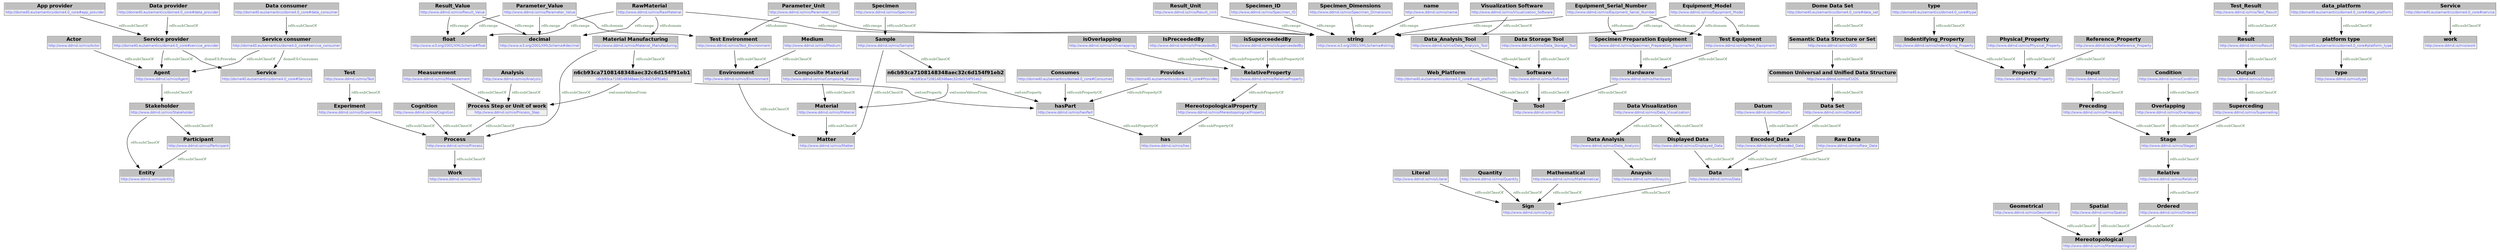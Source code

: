 digraph { 
 node [ fontname="DejaVu Sans" ] ; 
	node0 -> node1 [ color=BLACK, label=< <font point-size='10' color='#336633'>rdfs:subClassOf</font> > ] ;
	node2 -> node3 [ color=BLACK, label=< <font point-size='10' color='#336633'>owl:someValuesFrom</font> > ] ;
	node4 -> node5 [ color=BLACK, label=< <font point-size='10' color='#336633'>rdfs:subClassOf</font> > ] ;
	node8 -> node9 [ color=BLACK, label=< <font point-size='10' color='#336633'>rdfs:subClassOf</font> > ] ;
	node10 -> node11 [ color=BLACK, label=< <font point-size='10' color='#336633'>rdfs:subClassOf</font> > ] ;
	node12 -> node13 [ color=BLACK, label=< <font point-size='10' color='#336633'>rdfs:subClassOf</font> > ] ;
	node6 -> node14 [ color=BLACK, label=< <font point-size='10' color='#336633'>rdfs:subClassOf</font> > ] ;
	node16 -> node17 [ color=BLACK, label=< <font point-size='10' color='#336633'>rdfs:range</font> > ] ;
	node18 -> node19 [ color=BLACK, label=< <font point-size='10' color='#336633'>rdfs:range</font> > ] ;
	node20 -> node21 [ color=BLACK, label=< <font point-size='10' color='#336633'>rdfs:subClassOf</font> > ] ;
	node22 -> node23 [ color=BLACK, label=< <font point-size='10' color='#336633'>rdfs:domain</font> > ] ;
	node25 -> node26 [ color=BLACK, label=< <font point-size='10' color='#336633'>rdfs:subClassOf</font> > ] ;
	node27 -> node28 [ color=BLACK, label=< <font point-size='10' color='#336633'>rdfs:subClassOf</font> > ] ;
	node31 -> node0 [ color=BLACK, label=< <font point-size='10' color='#336633'>rdfs:subClassOf</font> > ] ;
	node6 -> node32 [ color=BLACK, label=< <font point-size='10' color='#336633'>rdfs:subClassOf</font> > ] ;
	node13 -> node33 [ color=BLACK, label=< <font point-size='10' color='#336633'>rdfs:subClassOf</font> > ] ;
	node34 -> node35 [ color=BLACK, label=< <font point-size='10' color='#336633'>rdfs:subClassOf</font> > ] ;
	node37 -> node38 [ color=BLACK, label=< <font point-size='10' color='#336633'>rdfs:subClassOf</font> > ] ;
	node1 -> node30 [ color=BLACK, label=< <font point-size='10' color='#336633'>rdfs:subClassOf</font> > ] ;
	node39 -> node40 [ color=BLACK, label=< <font point-size='10' color='#336633'>domeES:Consumes</font> > ] ;
	node41 -> node42 [ color=BLACK, label=< <font point-size='10' color='#336633'>rdfs:subClassOf</font> > ] ;
	node43 -> node44 [ color=BLACK, label=< <font point-size='10' color='#336633'>rdfs:subClassOf</font> > ] ;
	node46 -> node47 [ color=BLACK, label=< <font point-size='10' color='#336633'>rdfs:domain</font> > ] ;
	node48 -> node17 [ color=BLACK, label=< <font point-size='10' color='#336633'>rdfs:range</font> > ] ;
	node23 -> node50 [ color=BLACK, label=< <font point-size='10' color='#336633'>rdfs:subClassOf</font> > ] ;
	node51 -> node42 [ color=BLACK, label=< <font point-size='10' color='#336633'>rdfs:subClassOf</font> > ] ;
	node52 -> node53 [ color=BLACK, label=< <font point-size='10' color='#336633'>rdfs:subPropertyOf</font> > ] ;
	node50 -> node54 [ color=BLACK, label=< <font point-size='10' color='#336633'>rdfs:subClassOf</font> > ] ;
	node56 -> node57 [ color=BLACK, label=< <font point-size='10' color='#336633'>rdfs:subPropertyOf</font> > ] ;
	node16 -> node58 [ color=BLACK, label=< <font point-size='10' color='#336633'>rdfs:range</font> > ] ;
	node55 -> node40 [ color=BLACK, label=< <font point-size='10' color='#336633'>domeES:Provides</font> > ] ;
	node59 -> node4 [ color=BLACK, label=< <font point-size='10' color='#336633'>rdfs:subClassOf</font> > ] ;
	node60 -> node53 [ color=BLACK, label=< <font point-size='10' color='#336633'>rdfs:subPropertyOf</font> > ] ;
	node44 -> node12 [ color=BLACK, label=< <font point-size='10' color='#336633'>rdfs:subClassOf</font> > ] ;
	node15 -> node55 [ color=BLACK, label=< <font point-size='10' color='#336633'>rdfs:subClassOf</font> > ] ;
	node46 -> node19 [ color=BLACK, label=< <font point-size='10' color='#336633'>rdfs:range</font> > ] ;
	node61 -> node19 [ color=BLACK, label=< <font point-size='10' color='#336633'>rdfs:range</font> > ] ;
	node62 -> node14 [ color=BLACK, label=< <font point-size='10' color='#336633'>rdfs:subClassOf</font> > ] ;
	node45 -> node54 [ color=BLACK, label=< <font point-size='10' color='#336633'>rdfs:subClassOf</font> > ] ;
	node1 -> node65 [ color=BLACK, label=< <font point-size='10' color='#336633'>rdfs:subClassOf</font> > ] ;
	node61 -> node66 [ color=BLACK, label=< <font point-size='10' color='#336633'>rdfs:domain</font> > ] ;
	node48 -> node58 [ color=BLACK, label=< <font point-size='10' color='#336633'>rdfs:range</font> > ] ;
	node67 -> node54 [ color=BLACK, label=< <font point-size='10' color='#336633'>rdfs:subClassOf</font> > ] ;
	node29 -> node62 [ color=BLACK, label=< <font point-size='10' color='#336633'>rdfs:subClassOf</font> > ] ;
	node48 -> node19 [ color=BLACK, label=< <font point-size='10' color='#336633'>rdfs:range</font> > ] ;
	node68 -> node39 [ color=BLACK, label=< <font point-size='10' color='#336633'>rdfs:subClassOf</font> > ] ;
	node65 -> node30 [ color=BLACK, label=< <font point-size='10' color='#336633'>rdfs:subClassOf</font> > ] ;
	node70 -> node57 [ color=BLACK, label=< <font point-size='10' color='#336633'>rdfs:subPropertyOf</font> > ] ;
	node71 -> node72 [ color=BLACK, label=< <font point-size='10' color='#336633'>rdfs:subClassOf</font> > ] ;
	node37 -> node20 [ color=BLACK, label=< <font point-size='10' color='#336633'>rdfs:subClassOf</font> > ] ;
	node46 -> node23 [ color=BLACK, label=< <font point-size='10' color='#336633'>rdfs:domain</font> > ] ;
	node48 -> node41 [ color=BLACK, label=< <font point-size='10' color='#336633'>rdfs:domain</font> > ] ;
	node32 -> node53 [ color=BLACK, label=< <font point-size='10' color='#336633'>owl:onProperty</font> > ] ;
	node74 -> node26 [ color=BLACK, label=< <font point-size='10' color='#336633'>rdfs:subClassOf</font> > ] ;
	node76 -> node77 [ color=BLACK, label=< <font point-size='10' color='#336633'>rdfs:subClassOf</font> > ] ;
	node79 -> node80 [ color=BLACK, label=< <font point-size='10' color='#336633'>rdfs:subClassOf</font> > ] ;
	node81 -> node19 [ color=BLACK, label=< <font point-size='10' color='#336633'>rdfs:range</font> > ] ;
	node3 -> node42 [ color=BLACK, label=< <font point-size='10' color='#336633'>rdfs:subClassOf</font> > ] ;
	node82 -> node17 [ color=BLACK, label=< <font point-size='10' color='#336633'>rdfs:range</font> > ] ;
	node83 -> node84 [ color=BLACK, label=< <font point-size='10' color='#336633'>rdfs:subPropertyOf</font> > ] ;
	node7 -> node69 [ color=BLACK, label=< <font point-size='10' color='#336633'>rdfs:subClassOf</font> > ] ;
	node11 -> node72 [ color=BLACK, label=< <font point-size='10' color='#336633'>rdfs:subClassOf</font> > ] ;
	node85 -> node19 [ color=BLACK, label=< <font point-size='10' color='#336633'>rdfs:range</font> > ] ;
	node86 -> node57 [ color=BLACK, label=< <font point-size='10' color='#336633'>rdfs:subPropertyOf</font> > ] ;
	node35 -> node69 [ color=BLACK, label=< <font point-size='10' color='#336633'>rdfs:subClassOf</font> > ] ;
	node42 -> node87 [ color=BLACK, label=< <font point-size='10' color='#336633'>rdfs:subClassOf</font> > ] ;
	node89 -> node90 [ color=BLACK, label=< <font point-size='10' color='#336633'>rdfs:subClassOf</font> > ] ;
	node22 -> node47 [ color=BLACK, label=< <font point-size='10' color='#336633'>rdfs:domain</font> > ] ;
	node91 -> node72 [ color=BLACK, label=< <font point-size='10' color='#336633'>rdfs:subClassOf</font> > ] ;
	node2 -> node53 [ color=BLACK, label=< <font point-size='10' color='#336633'>owl:onProperty</font> > ] ;
	node92 -> node59 [ color=BLACK, label=< <font point-size='10' color='#336633'>rdfs:subClassOf</font> > ] ;
	node55 -> node0 [ color=BLACK, label=< <font point-size='10' color='#336633'>rdfs:subClassOf</font> > ] ;
	node41 -> node2 [ color=BLACK, label=< <font point-size='10' color='#336633'>rdfs:subClassOf</font> > ] ;
	node93 -> node94 [ color=BLACK, label=< <font point-size='10' color='#336633'>rdfs:subClassOf</font> > ] ;
	node49 -> node3 [ color=BLACK, label=< <font point-size='10' color='#336633'>rdfs:subClassOf</font> > ] ;
	node28 -> node26 [ color=BLACK, label=< <font point-size='10' color='#336633'>rdfs:subClassOf</font> > ] ;
	node47 -> node50 [ color=BLACK, label=< <font point-size='10' color='#336633'>rdfs:subClassOf</font> > ] ;
	node82 -> node58 [ color=BLACK, label=< <font point-size='10' color='#336633'>rdfs:range</font> > ] ;
	node64 -> node33 [ color=BLACK, label=< <font point-size='10' color='#336633'>rdfs:subClassOf</font> > ] ;
	node33 -> node34 [ color=BLACK, label=< <font point-size='10' color='#336633'>rdfs:subClassOf</font> > ] ;
	node9 -> node67 [ color=BLACK, label=< <font point-size='10' color='#336633'>rdfs:subClassOf</font> > ] ;
	node53 -> node84 [ color=BLACK, label=< <font point-size='10' color='#336633'>rdfs:subPropertyOf</font> > ] ;
	node57 -> node83 [ color=BLACK, label=< <font point-size='10' color='#336633'>rdfs:subPropertyOf</font> > ] ;
	node39 -> node0 [ color=BLACK, label=< <font point-size='10' color='#336633'>rdfs:subClassOf</font> > ] ;
	node95 -> node64 [ color=BLACK, label=< <font point-size='10' color='#336633'>rdfs:subClassOf</font> > ] ;
	node73 -> node51 [ color=BLACK, label=< <font point-size='10' color='#336633'>rdfs:subClassOf</font> > ] ;
	node96 -> node19 [ color=BLACK, label=< <font point-size='10' color='#336633'>rdfs:range</font> > ] ;
	node97 -> node26 [ color=BLACK, label=< <font point-size='10' color='#336633'>rdfs:subClassOf</font> > ] ;
	node36 -> node55 [ color=BLACK, label=< <font point-size='10' color='#336633'>rdfs:subClassOf</font> > ] ;
	node78 -> node42 [ color=BLACK, label=< <font point-size='10' color='#336633'>rdfs:subClassOf</font> > ] ;
	node32 -> node94 [ color=BLACK, label=< <font point-size='10' color='#336633'>owl:someValuesFrom</font> > ] ;
	node82 -> node66 [ color=BLACK, label=< <font point-size='10' color='#336633'>rdfs:domain</font> > ] ;
	node94 -> node14 [ color=BLACK, label=< <font point-size='10' color='#336633'>rdfs:subClassOf</font> > ] ;
	node63 -> node33 [ color=BLACK, label=< <font point-size='10' color='#336633'>rdfs:subClassOf</font> > ] ;
	node100 -> node3 [ color=BLACK, label=< <font point-size='10' color='#336633'>rdfs:subClassOf</font> > ] ;
	node5 -> node80 [ color=BLACK, label=< <font point-size='10' color='#336633'>rdfs:subClassOf</font> > ] ;
	node38 -> node28 [ color=BLACK, label=< <font point-size='10' color='#336633'>rdfs:subClassOf</font> > ] ;
	node98 -> node6 [ color=BLACK, label=< <font point-size='10' color='#336633'>rdfs:subClassOf</font> > ] ;
	node88 -> node69 [ color=BLACK, label=< <font point-size='10' color='#336633'>rdfs:subClassOf</font> > ] ;
	node99 -> node67 [ color=BLACK, label=< <font point-size='10' color='#336633'>rdfs:subClassOf</font> > ] ;
	node80 -> node28 [ color=BLACK, label=< <font point-size='10' color='#336633'>rdfs:subClassOf</font> > ] ;
	node24 -> node76 [ color=BLACK, label=< <font point-size='10' color='#336633'>rdfs:subClassOf</font> > ] ;
	node75 -> node63 [ color=BLACK, label=< <font point-size='10' color='#336633'>rdfs:subClassOf</font> > ] ;
	node22 -> node19 [ color=BLACK, label=< <font point-size='10' color='#336633'>rdfs:range</font> > ] ;
	node66 -> node62 [ color=BLACK, label=< <font point-size='10' color='#336633'>rdfs:subClassOf</font> > ] ;
# http://www.ddmd.io/mio/Agent node0
node0 [ shape=none, color=black label=< <table color='#666666' cellborder='0' cellspacing='0' border='1'><tr><td colspan='2' bgcolor='grey'><B>Agent</B></td></tr><tr><td href='http://www.ddmd.io/mio/Agent' bgcolor='#eeeeee' colspan='2'><font point-size='10' color='#6666ff'>http://www.ddmd.io/mio/Agent</font></td></tr></table> > ] 
# http://www.ddmd.io/mio/Stakeholder node1
node1 [ shape=none, color=black label=< <table color='#666666' cellborder='0' cellspacing='0' border='1'><tr><td colspan='2' bgcolor='grey'><B>Stakeholder</B></td></tr><tr><td href='http://www.ddmd.io/mio/Stakeholder' bgcolor='#eeeeee' colspan='2'><font point-size='10' color='#6666ff'>http://www.ddmd.io/mio/Stakeholder</font></td></tr></table> > ] 
# n6cb93ca7108148348aec32c6d154f91eb1 node2
node2 [ shape=none, color=black label=< <table color='#666666' cellborder='0' cellspacing='0' border='1'><tr><td colspan='2' bgcolor='grey'><B>n6cb93ca7108148348aec32c6d154f91eb1</B></td></tr><tr><td href='n6cb93ca7108148348aec32c6d154f91eb1' bgcolor='#eeeeee' colspan='2'><font point-size='10' color='#6666ff'>n6cb93ca7108148348aec32c6d154f91eb1</font></td></tr></table> > ] 
# http://www.ddmd.io/mio/Process_Step node3
node3 [ shape=none, color=black label=< <table color='#666666' cellborder='0' cellspacing='0' border='1'><tr><td colspan='2' bgcolor='grey'><B>Process Step or Unit of work</B></td></tr><tr><td href='http://www.ddmd.io/mio/Process_Step' bgcolor='#eeeeee' colspan='2'><font point-size='10' color='#6666ff'>http://www.ddmd.io/mio/Process_Step</font></td></tr></table> > ] 
# http://www.ddmd.io/mio/CUDS node4
node4 [ shape=none, color=black label=< <table color='#666666' cellborder='0' cellspacing='0' border='1'><tr><td colspan='2' bgcolor='grey'><B>Common Universal and Unified Data Structure</B></td></tr><tr><td href='http://www.ddmd.io/mio/CUDS' bgcolor='#eeeeee' colspan='2'><font point-size='10' color='#6666ff'>http://www.ddmd.io/mio/CUDS</font></td></tr></table> > ] 
# http://www.ddmd.io/mio/DataSet node5
node5 [ shape=none, color=black label=< <table color='#666666' cellborder='0' cellspacing='0' border='1'><tr><td colspan='2' bgcolor='grey'><B>Data Set</B></td></tr><tr><td href='http://www.ddmd.io/mio/DataSet' bgcolor='#eeeeee' colspan='2'><font point-size='10' color='#6666ff'>http://www.ddmd.io/mio/DataSet</font></td></tr></table> > ] 
# http://www.ddmd.io/mio/Sample node6
node6 [ shape=none, color=black label=< <table color='#666666' cellborder='0' cellspacing='0' border='1'><tr><td colspan='2' bgcolor='grey'><B>Sample</B></td></tr><tr><td href='http://www.ddmd.io/mio/Sample' bgcolor='#eeeeee' colspan='2'><font point-size='10' color='#6666ff'>http://www.ddmd.io/mio/Sample</font></td></tr></table> > ] 
# http://www.ddmd.io/mio/Geometrical node7
node7 [ shape=none, color=black label=< <table color='#666666' cellborder='0' cellspacing='0' border='1'><tr><td colspan='2' bgcolor='grey'><B>Geometrical</B></td></tr><tr><td href='http://www.ddmd.io/mio/Geometrical' bgcolor='#eeeeee' colspan='2'><font point-size='10' color='#6666ff'>http://www.ddmd.io/mio/Geometrical</font></td></tr></table> > ] 
# http://www.ddmd.io/mio/Visualization_Software node8
node8 [ shape=none, color=black label=< <table color='#666666' cellborder='0' cellspacing='0' border='1'><tr><td colspan='2' bgcolor='grey'><B>Visualization Software</B></td></tr><tr><td href='http://www.ddmd.io/mio/Visualization_Software' bgcolor='#eeeeee' colspan='2'><font point-size='10' color='#6666ff'>http://www.ddmd.io/mio/Visualization_Software</font></td></tr></table> > ] 
# http://www.ddmd.io/mio/Data_Analysis_Tool node9
node9 [ shape=none, color=black label=< <table color='#666666' cellborder='0' cellspacing='0' border='1'><tr><td colspan='2' bgcolor='grey'><B>Data_Analysis_Tool</B></td></tr><tr><td href='http://www.ddmd.io/mio/Data_Analysis_Tool' bgcolor='#eeeeee' colspan='2'><font point-size='10' color='#6666ff'>http://www.ddmd.io/mio/Data_Analysis_Tool</font></td></tr></table> > ] 
# http://dome40.eu/semantics/dome4.0_core#type node10
node10 [ shape=none, color=black label=< <table color='#666666' cellborder='0' cellspacing='0' border='1'><tr><td colspan='2' bgcolor='grey'><B>type</B></td></tr><tr><td href='http://dome40.eu/semantics/dome4.0_core#type' bgcolor='#eeeeee' colspan='2'><font point-size='10' color='#6666ff'>http://dome40.eu/semantics/dome4.0_core#type</font></td></tr></table> > ] 
# http://www.ddmd.io/mio/Indentifying_Property node11
node11 [ shape=none, color=black label=< <table color='#666666' cellborder='0' cellspacing='0' border='1'><tr><td colspan='2' bgcolor='grey'><B>Indentifying_Property</B></td></tr><tr><td href='http://www.ddmd.io/mio/Indentifying_Property' bgcolor='#eeeeee' colspan='2'><font point-size='10' color='#6666ff'>http://www.ddmd.io/mio/Indentifying_Property</font></td></tr></table> > ] 
# http://www.ddmd.io/mio/Output node12
node12 [ shape=none, color=black label=< <table color='#666666' cellborder='0' cellspacing='0' border='1'><tr><td colspan='2' bgcolor='grey'><B>Output</B></td></tr><tr><td href='http://www.ddmd.io/mio/Output' bgcolor='#eeeeee' colspan='2'><font point-size='10' color='#6666ff'>http://www.ddmd.io/mio/Output</font></td></tr></table> > ] 
# http://www.ddmd.io/mio/Superceding node13
node13 [ shape=none, color=black label=< <table color='#666666' cellborder='0' cellspacing='0' border='1'><tr><td colspan='2' bgcolor='grey'><B>Superceding</B></td></tr><tr><td href='http://www.ddmd.io/mio/Superceding' bgcolor='#eeeeee' colspan='2'><font point-size='10' color='#6666ff'>http://www.ddmd.io/mio/Superceding</font></td></tr></table> > ] 
# http://www.ddmd.io/mio/Matter node14
node14 [ shape=none, color=black label=< <table color='#666666' cellborder='0' cellspacing='0' border='1'><tr><td colspan='2' bgcolor='grey'><B>Matter</B></td></tr><tr><td href='http://www.ddmd.io/mio/Matter' bgcolor='#eeeeee' colspan='2'><font point-size='10' color='#6666ff'>http://www.ddmd.io/mio/Matter</font></td></tr></table> > ] 
# http://dome40.eu/semantics/dome4.0_core#data_provider node15
node15 [ shape=none, color=black label=< <table color='#666666' cellborder='0' cellspacing='0' border='1'><tr><td colspan='2' bgcolor='grey'><B>Data provider</B></td></tr><tr><td href='http://dome40.eu/semantics/dome4.0_core#data_provider' bgcolor='#eeeeee' colspan='2'><font point-size='10' color='#6666ff'>http://dome40.eu/semantics/dome4.0_core#data_provider</font></td></tr></table> > ] 
# http://www.ddmd.io/mio/Result_Value node16
node16 [ shape=none, color=black label=< <table color='#666666' cellborder='0' cellspacing='0' border='1'><tr><td colspan='2' bgcolor='grey'><B>Result_Value</B></td></tr><tr><td href='http://www.ddmd.io/mio/Result_Value' bgcolor='#eeeeee' colspan='2'><font point-size='10' color='#6666ff'>http://www.ddmd.io/mio/Result_Value</font></td></tr></table> > ] 
# http://www.w3.org/2001/XMLSchema#float node17
node17 [ shape=none, color=black label=< <table color='#666666' cellborder='0' cellspacing='0' border='1'><tr><td colspan='2' bgcolor='grey'><B>float</B></td></tr><tr><td href='http://www.w3.org/2001/XMLSchema#float' bgcolor='#eeeeee' colspan='2'><font point-size='10' color='#6666ff'>http://www.w3.org/2001/XMLSchema#float</font></td></tr></table> > ] 
# http://www.ddmd.io/mio/Result_Unit node18
node18 [ shape=none, color=black label=< <table color='#666666' cellborder='0' cellspacing='0' border='1'><tr><td colspan='2' bgcolor='grey'><B>Result_Unit</B></td></tr><tr><td href='http://www.ddmd.io/mio/Result_Unit' bgcolor='#eeeeee' colspan='2'><font point-size='10' color='#6666ff'>http://www.ddmd.io/mio/Result_Unit</font></td></tr></table> > ] 
# http://www.w3.org/2001/XMLSchema#string node19
node19 [ shape=none, color=black label=< <table color='#666666' cellborder='0' cellspacing='0' border='1'><tr><td colspan='2' bgcolor='grey'><B>string</B></td></tr><tr><td href='http://www.w3.org/2001/XMLSchema#string' bgcolor='#eeeeee' colspan='2'><font point-size='10' color='#6666ff'>http://www.w3.org/2001/XMLSchema#string</font></td></tr></table> > ] 
# http://www.ddmd.io/mio/Data_Analysis node20
node20 [ shape=none, color=black label=< <table color='#666666' cellborder='0' cellspacing='0' border='1'><tr><td colspan='2' bgcolor='grey'><B>Data Analysis</B></td></tr><tr><td href='http://www.ddmd.io/mio/Data_Analysis' bgcolor='#eeeeee' colspan='2'><font point-size='10' color='#6666ff'>http://www.ddmd.io/mio/Data_Analysis</font></td></tr></table> > ] 
# http://www.ddmd.io/mio/Anaysis node21
node21 [ shape=none, color=black label=< <table color='#666666' cellborder='0' cellspacing='0' border='1'><tr><td colspan='2' bgcolor='grey'><B>Anaysis</B></td></tr><tr><td href='http://www.ddmd.io/mio/Anaysis' bgcolor='#eeeeee' colspan='2'><font point-size='10' color='#6666ff'>http://www.ddmd.io/mio/Anaysis</font></td></tr></table> > ] 
# http://www.ddmd.io/mio/Equipment_Serial_Number node22
node22 [ shape=none, color=black label=< <table color='#666666' cellborder='0' cellspacing='0' border='1'><tr><td colspan='2' bgcolor='grey'><B>Equipment_Serial_Number</B></td></tr><tr><td href='http://www.ddmd.io/mio/Equipment_Serial_Number' bgcolor='#eeeeee' colspan='2'><font point-size='10' color='#6666ff'>http://www.ddmd.io/mio/Equipment_Serial_Number</font></td></tr></table> > ] 
# http://www.ddmd.io/mio/Test_Equipment node23
node23 [ shape=none, color=black label=< <table color='#666666' cellborder='0' cellspacing='0' border='1'><tr><td colspan='2' bgcolor='grey'><B>Test Equipment</B></td></tr><tr><td href='http://www.ddmd.io/mio/Test_Equipment' bgcolor='#eeeeee' colspan='2'><font point-size='10' color='#6666ff'>http://www.ddmd.io/mio/Test_Equipment</font></td></tr></table> > ] 
# http://dome40.eu/semantics/dome4.0_core#data_platform node24
node24 [ shape=none, color=black label=< <table color='#666666' cellborder='0' cellspacing='0' border='1'><tr><td colspan='2' bgcolor='grey'><B>data_platform</B></td></tr><tr><td href='http://dome40.eu/semantics/dome4.0_core#data_platform' bgcolor='#eeeeee' colspan='2'><font point-size='10' color='#6666ff'>http://dome40.eu/semantics/dome4.0_core#data_platform</font></td></tr></table> > ] 
# http://www.ddmd.io/mio/Literal node25
node25 [ shape=none, color=black label=< <table color='#666666' cellborder='0' cellspacing='0' border='1'><tr><td colspan='2' bgcolor='grey'><B>Literal</B></td></tr><tr><td href='http://www.ddmd.io/mio/Literal' bgcolor='#eeeeee' colspan='2'><font point-size='10' color='#6666ff'>http://www.ddmd.io/mio/Literal</font></td></tr></table> > ] 
# http://www.ddmd.io/mio/Sign node26
node26 [ shape=none, color=black label=< <table color='#666666' cellborder='0' cellspacing='0' border='1'><tr><td colspan='2' bgcolor='grey'><B>Sign</B></td></tr><tr><td href='http://www.ddmd.io/mio/Sign' bgcolor='#eeeeee' colspan='2'><font point-size='10' color='#6666ff'>http://www.ddmd.io/mio/Sign</font></td></tr></table> > ] 
# http://www.ddmd.io/mio/Raw_Data node27
node27 [ shape=none, color=black label=< <table color='#666666' cellborder='0' cellspacing='0' border='1'><tr><td colspan='2' bgcolor='grey'><B>Raw Data</B></td></tr><tr><td href='http://www.ddmd.io/mio/Raw_Data' bgcolor='#eeeeee' colspan='2'><font point-size='10' color='#6666ff'>http://www.ddmd.io/mio/Raw_Data</font></td></tr></table> > ] 
# http://www.ddmd.io/mio/Data node28
node28 [ shape=none, color=black label=< <table color='#666666' cellborder='0' cellspacing='0' border='1'><tr><td colspan='2' bgcolor='grey'><B>Data</B></td></tr><tr><td href='http://www.ddmd.io/mio/Data' bgcolor='#eeeeee' colspan='2'><font point-size='10' color='#6666ff'>http://www.ddmd.io/mio/Data</font></td></tr></table> > ] 
# http://www.ddmd.io/mio/Medium node29
node29 [ shape=none, color=black label=< <table color='#666666' cellborder='0' cellspacing='0' border='1'><tr><td colspan='2' bgcolor='grey'><B>Medium</B></td></tr><tr><td href='http://www.ddmd.io/mio/Medium' bgcolor='#eeeeee' colspan='2'><font point-size='10' color='#6666ff'>http://www.ddmd.io/mio/Medium</font></td></tr></table> > ] 
# http://www.ddmd.io/mio/entity node30
node30 [ shape=none, color=black label=< <table color='#666666' cellborder='0' cellspacing='0' border='1'><tr><td colspan='2' bgcolor='grey'><B>Entity</B></td></tr><tr><td href='http://www.ddmd.io/mio/entity' bgcolor='#eeeeee' colspan='2'><font point-size='10' color='#6666ff'>http://www.ddmd.io/mio/entity</font></td></tr></table> > ] 
# http://www.ddmd.io/mio/Actor node31
node31 [ shape=none, color=black label=< <table color='#666666' cellborder='0' cellspacing='0' border='1'><tr><td colspan='2' bgcolor='grey'><B>Actor</B></td></tr><tr><td href='http://www.ddmd.io/mio/Actor' bgcolor='#eeeeee' colspan='2'><font point-size='10' color='#6666ff'>http://www.ddmd.io/mio/Actor</font></td></tr></table> > ] 
# n6cb93ca7108148348aec32c6d154f91eb2 node32
node32 [ shape=none, color=black label=< <table color='#666666' cellborder='0' cellspacing='0' border='1'><tr><td colspan='2' bgcolor='grey'><B>n6cb93ca7108148348aec32c6d154f91eb2</B></td></tr><tr><td href='n6cb93ca7108148348aec32c6d154f91eb2' bgcolor='#eeeeee' colspan='2'><font point-size='10' color='#6666ff'>n6cb93ca7108148348aec32c6d154f91eb2</font></td></tr></table> > ] 
# http://www.ddmd.io/mio/Stages node33
node33 [ shape=none, color=black label=< <table color='#666666' cellborder='0' cellspacing='0' border='1'><tr><td colspan='2' bgcolor='grey'><B>Stage</B></td></tr><tr><td href='http://www.ddmd.io/mio/Stages' bgcolor='#eeeeee' colspan='2'><font point-size='10' color='#6666ff'>http://www.ddmd.io/mio/Stages</font></td></tr></table> > ] 
# http://www.ddmd.io/mio/Relative node34
node34 [ shape=none, color=black label=< <table color='#666666' cellborder='0' cellspacing='0' border='1'><tr><td colspan='2' bgcolor='grey'><B>Relative</B></td></tr><tr><td href='http://www.ddmd.io/mio/Relative' bgcolor='#eeeeee' colspan='2'><font point-size='10' color='#6666ff'>http://www.ddmd.io/mio/Relative</font></td></tr></table> > ] 
# http://www.ddmd.io/mio/Ordered node35
node35 [ shape=none, color=black label=< <table color='#666666' cellborder='0' cellspacing='0' border='1'><tr><td colspan='2' bgcolor='grey'><B>Ordered</B></td></tr><tr><td href='http://www.ddmd.io/mio/Ordered' bgcolor='#eeeeee' colspan='2'><font point-size='10' color='#6666ff'>http://www.ddmd.io/mio/Ordered</font></td></tr></table> > ] 
# http://dome40.eu/semantics/dome4.0_core#app_provider node36
node36 [ shape=none, color=black label=< <table color='#666666' cellborder='0' cellspacing='0' border='1'><tr><td colspan='2' bgcolor='grey'><B>App provider</B></td></tr><tr><td href='http://dome40.eu/semantics/dome4.0_core#app_provider' bgcolor='#eeeeee' colspan='2'><font point-size='10' color='#6666ff'>http://dome40.eu/semantics/dome4.0_core#app_provider</font></td></tr></table> > ] 
# http://www.ddmd.io/mio/Data_Visualization node37
node37 [ shape=none, color=black label=< <table color='#666666' cellborder='0' cellspacing='0' border='1'><tr><td colspan='2' bgcolor='grey'><B>Data Visualization</B></td></tr><tr><td href='http://www.ddmd.io/mio/Data_Visualization' bgcolor='#eeeeee' colspan='2'><font point-size='10' color='#6666ff'>http://www.ddmd.io/mio/Data_Visualization</font></td></tr></table> > ] 
# http://www.ddmd.io/mio/Displayed_Data node38
node38 [ shape=none, color=black label=< <table color='#666666' cellborder='0' cellspacing='0' border='1'><tr><td colspan='2' bgcolor='grey'><B>Displayed Data</B></td></tr><tr><td href='http://www.ddmd.io/mio/Displayed_Data' bgcolor='#eeeeee' colspan='2'><font point-size='10' color='#6666ff'>http://www.ddmd.io/mio/Displayed_Data</font></td></tr></table> > ] 
# http://dome40.eu/semantics/dome4.0_core#service_consumer node39
node39 [ shape=none, color=black label=< <table color='#666666' cellborder='0' cellspacing='0' border='1'><tr><td colspan='2' bgcolor='grey'><B>Service consumer</B></td></tr><tr><td href='http://dome40.eu/semantics/dome4.0_core#service_consumer' bgcolor='#eeeeee' colspan='2'><font point-size='10' color='#6666ff'>http://dome40.eu/semantics/dome4.0_core#service_consumer</font></td></tr></table> > ] 
# http://dome40.eu/semantics/dome4.0_core#Service node40
node40 [ shape=none, color=black label=< <table color='#666666' cellborder='0' cellspacing='0' border='1'><tr><td colspan='2' bgcolor='grey'><B>Service</B></td></tr><tr><td href='http://dome40.eu/semantics/dome4.0_core#Service' bgcolor='#eeeeee' colspan='2'><font point-size='10' color='#6666ff'>http://dome40.eu/semantics/dome4.0_core#Service</font></td></tr></table> > ] 
# http://www.ddmd.io/mio/Material_Manufacturing node41
node41 [ shape=none, color=black label=< <table color='#666666' cellborder='0' cellspacing='0' border='1'><tr><td colspan='2' bgcolor='grey'><B>Material Manufacturing</B></td></tr><tr><td href='http://www.ddmd.io/mio/Material_Manufacturing' bgcolor='#eeeeee' colspan='2'><font point-size='10' color='#6666ff'>http://www.ddmd.io/mio/Material_Manufacturing</font></td></tr></table> > ] 
# http://www.ddmd.io/mio/Process node42
node42 [ shape=none, color=black label=< <table color='#666666' cellborder='0' cellspacing='0' border='1'><tr><td colspan='2' bgcolor='grey'><B>Process</B></td></tr><tr><td href='http://www.ddmd.io/mio/Process' bgcolor='#eeeeee' colspan='2'><font point-size='10' color='#6666ff'>http://www.ddmd.io/mio/Process</font></td></tr></table> > ] 
# http://www.ddmd.io/mio/Test_Result node43
node43 [ shape=none, color=black label=< <table color='#666666' cellborder='0' cellspacing='0' border='1'><tr><td colspan='2' bgcolor='grey'><B>Test_Result</B></td></tr><tr><td href='http://www.ddmd.io/mio/Test_Result' bgcolor='#eeeeee' colspan='2'><font point-size='10' color='#6666ff'>http://www.ddmd.io/mio/Test_Result</font></td></tr></table> > ] 
# http://www.ddmd.io/mio/Result node44
node44 [ shape=none, color=black label=< <table color='#666666' cellborder='0' cellspacing='0' border='1'><tr><td colspan='2' bgcolor='grey'><B>Result</B></td></tr><tr><td href='http://www.ddmd.io/mio/Result' bgcolor='#eeeeee' colspan='2'><font point-size='10' color='#6666ff'>http://www.ddmd.io/mio/Result</font></td></tr></table> > ] 
# http://dome40.eu/semantics/dome4.0_core#web_platform node45
node45 [ shape=none, color=black label=< <table color='#666666' cellborder='0' cellspacing='0' border='1'><tr><td colspan='2' bgcolor='grey'><B>Web_Platform</B></td></tr><tr><td href='http://dome40.eu/semantics/dome4.0_core#web_platform' bgcolor='#eeeeee' colspan='2'><font point-size='10' color='#6666ff'>http://dome40.eu/semantics/dome4.0_core#web_platform</font></td></tr></table> > ] 
# http://www.ddmd.io/mio/Equipment_Model node46
node46 [ shape=none, color=black label=< <table color='#666666' cellborder='0' cellspacing='0' border='1'><tr><td colspan='2' bgcolor='grey'><B>Equipment_Model</B></td></tr><tr><td href='http://www.ddmd.io/mio/Equipment_Model' bgcolor='#eeeeee' colspan='2'><font point-size='10' color='#6666ff'>http://www.ddmd.io/mio/Equipment_Model</font></td></tr></table> > ] 
# http://www.ddmd.io/mio/Specimen_Preparation_Equipment node47
node47 [ shape=none, color=black label=< <table color='#666666' cellborder='0' cellspacing='0' border='1'><tr><td colspan='2' bgcolor='grey'><B>Specimen Preparation Equipment</B></td></tr><tr><td href='http://www.ddmd.io/mio/Specimen_Preparation_Equipment' bgcolor='#eeeeee' colspan='2'><font point-size='10' color='#6666ff'>http://www.ddmd.io/mio/Specimen_Preparation_Equipment</font></td></tr></table> > ] 
# http://www.ddmd.io/mio/RawMaterial node48
node48 [ shape=none, color=black label=< <table color='#666666' cellborder='0' cellspacing='0' border='1'><tr><td colspan='2' bgcolor='grey'><B>RawMaterial</B></td></tr><tr><td href='http://www.ddmd.io/mio/RawMaterial' bgcolor='#eeeeee' colspan='2'><font point-size='10' color='#6666ff'>http://www.ddmd.io/mio/RawMaterial</font></td></tr></table> > ] 
# http://www.ddmd.io/mio/Analysis node49
node49 [ shape=none, color=black label=< <table color='#666666' cellborder='0' cellspacing='0' border='1'><tr><td colspan='2' bgcolor='grey'><B>Analysis</B></td></tr><tr><td href='http://www.ddmd.io/mio/Analysis' bgcolor='#eeeeee' colspan='2'><font point-size='10' color='#6666ff'>http://www.ddmd.io/mio/Analysis</font></td></tr></table> > ] 
# http://www.ddmd.io/mio/Hardware node50
node50 [ shape=none, color=black label=< <table color='#666666' cellborder='0' cellspacing='0' border='1'><tr><td colspan='2' bgcolor='grey'><B>Hardware</B></td></tr><tr><td href='http://www.ddmd.io/mio/Hardware' bgcolor='#eeeeee' colspan='2'><font point-size='10' color='#6666ff'>http://www.ddmd.io/mio/Hardware</font></td></tr></table> > ] 
# http://www.ddmd.io/mio/Experiment node51
node51 [ shape=none, color=black label=< <table color='#666666' cellborder='0' cellspacing='0' border='1'><tr><td colspan='2' bgcolor='grey'><B>Experiment</B></td></tr><tr><td href='http://www.ddmd.io/mio/Experiment' bgcolor='#eeeeee' colspan='2'><font point-size='10' color='#6666ff'>http://www.ddmd.io/mio/Experiment</font></td></tr></table> > ] 
# http://dome40.eu/semantics/dome4.0_core#Consumes node52
node52 [ shape=none, color=black label=< <table color='#666666' cellborder='0' cellspacing='0' border='1'><tr><td colspan='2' bgcolor='grey'><B>Consumes</B></td></tr><tr><td href='http://dome40.eu/semantics/dome4.0_core#Consumes' bgcolor='#eeeeee' colspan='2'><font point-size='10' color='#6666ff'>http://dome40.eu/semantics/dome4.0_core#Consumes</font></td></tr></table> > ] 
# http://www.ddmd.io/mio/hasPart node53
node53 [ shape=none, color=black label=< <table color='#666666' cellborder='0' cellspacing='0' border='1'><tr><td colspan='2' bgcolor='grey'><B>hasPart</B></td></tr><tr><td href='http://www.ddmd.io/mio/hasPart' bgcolor='#eeeeee' colspan='2'><font point-size='10' color='#6666ff'>http://www.ddmd.io/mio/hasPart</font></td></tr></table> > ] 
# http://www.ddmd.io/mio/Tool node54
node54 [ shape=none, color=black label=< <table color='#666666' cellborder='0' cellspacing='0' border='1'><tr><td colspan='2' bgcolor='grey'><B>Tool</B></td></tr><tr><td href='http://www.ddmd.io/mio/Tool' bgcolor='#eeeeee' colspan='2'><font point-size='10' color='#6666ff'>http://www.ddmd.io/mio/Tool</font></td></tr></table> > ] 
# http://dome40.eu/semantics/dome4.0_core#service_provider node55
node55 [ shape=none, color=black label=< <table color='#666666' cellborder='0' cellspacing='0' border='1'><tr><td colspan='2' bgcolor='grey'><B>Service provider</B></td></tr><tr><td href='http://dome40.eu/semantics/dome4.0_core#service_provider' bgcolor='#eeeeee' colspan='2'><font point-size='10' color='#6666ff'>http://dome40.eu/semantics/dome4.0_core#service_provider</font></td></tr></table> > ] 
# http://www.ddmd.io/mio/IsPreceededBy node56
node56 [ shape=none, color=black label=< <table color='#666666' cellborder='0' cellspacing='0' border='1'><tr><td colspan='2' bgcolor='grey'><B>IsPreceededBy</B></td></tr><tr><td href='http://www.ddmd.io/mio/IsPreceededBy' bgcolor='#eeeeee' colspan='2'><font point-size='10' color='#6666ff'>http://www.ddmd.io/mio/IsPreceededBy</font></td></tr></table> > ] 
# http://www.ddmd.io/mio/RelativeProperty node57
node57 [ shape=none, color=black label=< <table color='#666666' cellborder='0' cellspacing='0' border='1'><tr><td colspan='2' bgcolor='grey'><B>RelativeProperty</B></td></tr><tr><td href='http://www.ddmd.io/mio/RelativeProperty' bgcolor='#eeeeee' colspan='2'><font point-size='10' color='#6666ff'>http://www.ddmd.io/mio/RelativeProperty</font></td></tr></table> > ] 
# http://www.w3.org/2001/XMLSchema#decimal node58
node58 [ shape=none, color=black label=< <table color='#666666' cellborder='0' cellspacing='0' border='1'><tr><td colspan='2' bgcolor='grey'><B>decimal</B></td></tr><tr><td href='http://www.w3.org/2001/XMLSchema#decimal' bgcolor='#eeeeee' colspan='2'><font point-size='10' color='#6666ff'>http://www.w3.org/2001/XMLSchema#decimal</font></td></tr></table> > ] 
# http://www.ddmd.io/mio/SDS node59
node59 [ shape=none, color=black label=< <table color='#666666' cellborder='0' cellspacing='0' border='1'><tr><td colspan='2' bgcolor='grey'><B>Semantic Data Structure or Set</B></td></tr><tr><td href='http://www.ddmd.io/mio/SDS' bgcolor='#eeeeee' colspan='2'><font point-size='10' color='#6666ff'>http://www.ddmd.io/mio/SDS</font></td></tr></table> > ] 
# http://dome40.eu/semantics/dome4.0_core#Provides node60
node60 [ shape=none, color=black label=< <table color='#666666' cellborder='0' cellspacing='0' border='1'><tr><td colspan='2' bgcolor='grey'><B>Provides</B></td></tr><tr><td href='http://dome40.eu/semantics/dome4.0_core#Provides' bgcolor='#eeeeee' colspan='2'><font point-size='10' color='#6666ff'>http://dome40.eu/semantics/dome4.0_core#Provides</font></td></tr></table> > ] 
# http://www.ddmd.io/mio/Parameter_Unit node61
node61 [ shape=none, color=black label=< <table color='#666666' cellborder='0' cellspacing='0' border='1'><tr><td colspan='2' bgcolor='grey'><B>Parameter_Unit</B></td></tr><tr><td href='http://www.ddmd.io/mio/Parameter_Unit' bgcolor='#eeeeee' colspan='2'><font point-size='10' color='#6666ff'>http://www.ddmd.io/mio/Parameter_Unit</font></td></tr></table> > ] 
# http://www.ddmd.io/mio/Environment node62
node62 [ shape=none, color=black label=< <table color='#666666' cellborder='0' cellspacing='0' border='1'><tr><td colspan='2' bgcolor='grey'><B>Environment</B></td></tr><tr><td href='http://www.ddmd.io/mio/Environment' bgcolor='#eeeeee' colspan='2'><font point-size='10' color='#6666ff'>http://www.ddmd.io/mio/Environment</font></td></tr></table> > ] 
# http://www.ddmd.io/mio/Overlapping node63
node63 [ shape=none, color=black label=< <table color='#666666' cellborder='0' cellspacing='0' border='1'><tr><td colspan='2' bgcolor='grey'><B>Overlapping</B></td></tr><tr><td href='http://www.ddmd.io/mio/Overlapping' bgcolor='#eeeeee' colspan='2'><font point-size='10' color='#6666ff'>http://www.ddmd.io/mio/Overlapping</font></td></tr></table> > ] 
# http://www.ddmd.io/mio/Preceding node64
node64 [ shape=none, color=black label=< <table color='#666666' cellborder='0' cellspacing='0' border='1'><tr><td colspan='2' bgcolor='grey'><B>Preceding</B></td></tr><tr><td href='http://www.ddmd.io/mio/Preceding' bgcolor='#eeeeee' colspan='2'><font point-size='10' color='#6666ff'>http://www.ddmd.io/mio/Preceding</font></td></tr></table> > ] 
# http://www.ddmd.io/mio/Participant node65
node65 [ shape=none, color=black label=< <table color='#666666' cellborder='0' cellspacing='0' border='1'><tr><td colspan='2' bgcolor='grey'><B>Participant</B></td></tr><tr><td href='http://www.ddmd.io/mio/Participant' bgcolor='#eeeeee' colspan='2'><font point-size='10' color='#6666ff'>http://www.ddmd.io/mio/Participant</font></td></tr></table> > ] 
# http://www.ddmd.io/mio/Test_Environment node66
node66 [ shape=none, color=black label=< <table color='#666666' cellborder='0' cellspacing='0' border='1'><tr><td colspan='2' bgcolor='grey'><B>Test Environment</B></td></tr><tr><td href='http://www.ddmd.io/mio/Test_Environment' bgcolor='#eeeeee' colspan='2'><font point-size='10' color='#6666ff'>http://www.ddmd.io/mio/Test_Environment</font></td></tr></table> > ] 
# http://www.ddmd.io/mio/Software node67
node67 [ shape=none, color=black label=< <table color='#666666' cellborder='0' cellspacing='0' border='1'><tr><td colspan='2' bgcolor='grey'><B>Software</B></td></tr><tr><td href='http://www.ddmd.io/mio/Software' bgcolor='#eeeeee' colspan='2'><font point-size='10' color='#6666ff'>http://www.ddmd.io/mio/Software</font></td></tr></table> > ] 
# http://dome40.eu/semantics/dome4.0_core#data_consumer node68
node68 [ shape=none, color=black label=< <table color='#666666' cellborder='0' cellspacing='0' border='1'><tr><td colspan='2' bgcolor='grey'><B>Data consumer</B></td></tr><tr><td href='http://dome40.eu/semantics/dome4.0_core#data_consumer' bgcolor='#eeeeee' colspan='2'><font point-size='10' color='#6666ff'>http://dome40.eu/semantics/dome4.0_core#data_consumer</font></td></tr></table> > ] 
# http://www.ddmd.io/mio/Mereotopological node69
node69 [ shape=none, color=black label=< <table color='#666666' cellborder='0' cellspacing='0' border='1'><tr><td colspan='2' bgcolor='grey'><B>Mereotopological</B></td></tr><tr><td href='http://www.ddmd.io/mio/Mereotopological' bgcolor='#eeeeee' colspan='2'><font point-size='10' color='#6666ff'>http://www.ddmd.io/mio/Mereotopological</font></td></tr></table> > ] 
# http://www.ddmd.io/mio/isSuperceededBy node70
node70 [ shape=none, color=black label=< <table color='#666666' cellborder='0' cellspacing='0' border='1'><tr><td colspan='2' bgcolor='grey'><B>isSuperceededBy</B></td></tr><tr><td href='http://www.ddmd.io/mio/isSuperceededBy' bgcolor='#eeeeee' colspan='2'><font point-size='10' color='#6666ff'>http://www.ddmd.io/mio/isSuperceededBy</font></td></tr></table> > ] 
# http://www.ddmd.io/mio/Physical_Property node71
node71 [ shape=none, color=black label=< <table color='#666666' cellborder='0' cellspacing='0' border='1'><tr><td colspan='2' bgcolor='grey'><B>Physical_Property</B></td></tr><tr><td href='http://www.ddmd.io/mio/Physical_Property' bgcolor='#eeeeee' colspan='2'><font point-size='10' color='#6666ff'>http://www.ddmd.io/mio/Physical_Property</font></td></tr></table> > ] 
# http://www.ddmd.io/mio/Property node72
node72 [ shape=none, color=black label=< <table color='#666666' cellborder='0' cellspacing='0' border='1'><tr><td colspan='2' bgcolor='grey'><B>Property</B></td></tr><tr><td href='http://www.ddmd.io/mio/Property' bgcolor='#eeeeee' colspan='2'><font point-size='10' color='#6666ff'>http://www.ddmd.io/mio/Property</font></td></tr></table> > ] 
# http://www.ddmd.io/mio/Test node73
node73 [ shape=none, color=black label=< <table color='#666666' cellborder='0' cellspacing='0' border='1'><tr><td colspan='2' bgcolor='grey'><B>Test</B></td></tr><tr><td href='http://www.ddmd.io/mio/Test' bgcolor='#eeeeee' colspan='2'><font point-size='10' color='#6666ff'>http://www.ddmd.io/mio/Test</font></td></tr></table> > ] 
# http://www.ddmd.io/mio/Quantity node74
node74 [ shape=none, color=black label=< <table color='#666666' cellborder='0' cellspacing='0' border='1'><tr><td colspan='2' bgcolor='grey'><B>Quantity</B></td></tr><tr><td href='http://www.ddmd.io/mio/Quantity' bgcolor='#eeeeee' colspan='2'><font point-size='10' color='#6666ff'>http://www.ddmd.io/mio/Quantity</font></td></tr></table> > ] 
# http://www.ddmd.io/mio/Condition node75
node75 [ shape=none, color=black label=< <table color='#666666' cellborder='0' cellspacing='0' border='1'><tr><td colspan='2' bgcolor='grey'><B>Condition</B></td></tr><tr><td href='http://www.ddmd.io/mio/Condition' bgcolor='#eeeeee' colspan='2'><font point-size='10' color='#6666ff'>http://www.ddmd.io/mio/Condition</font></td></tr></table> > ] 
# http://dome40.eu/semantics/dome4.0_core#platform_type node76
node76 [ shape=none, color=black label=< <table color='#666666' cellborder='0' cellspacing='0' border='1'><tr><td colspan='2' bgcolor='grey'><B>platform type</B></td></tr><tr><td href='http://dome40.eu/semantics/dome4.0_core#platform_type' bgcolor='#eeeeee' colspan='2'><font point-size='10' color='#6666ff'>http://dome40.eu/semantics/dome4.0_core#platform_type</font></td></tr></table> > ] 
# http://www.ddmd.io/mio/type node77
node77 [ shape=none, color=black label=< <table color='#666666' cellborder='0' cellspacing='0' border='1'><tr><td colspan='2' bgcolor='grey'><B>type</B></td></tr><tr><td href='http://www.ddmd.io/mio/type' bgcolor='#eeeeee' colspan='2'><font point-size='10' color='#6666ff'>http://www.ddmd.io/mio/type</font></td></tr></table> > ] 
# http://www.ddmd.io/mio/Cognition node78
node78 [ shape=none, color=black label=< <table color='#666666' cellborder='0' cellspacing='0' border='1'><tr><td colspan='2' bgcolor='grey'><B>Cognition</B></td></tr><tr><td href='http://www.ddmd.io/mio/Cognition' bgcolor='#eeeeee' colspan='2'><font point-size='10' color='#6666ff'>http://www.ddmd.io/mio/Cognition</font></td></tr></table> > ] 
# http://www.ddmd.io/mio/Datum node79
node79 [ shape=none, color=black label=< <table color='#666666' cellborder='0' cellspacing='0' border='1'><tr><td colspan='2' bgcolor='grey'><B>Datum</B></td></tr><tr><td href='http://www.ddmd.io/mio/Datum' bgcolor='#eeeeee' colspan='2'><font point-size='10' color='#6666ff'>http://www.ddmd.io/mio/Datum</font></td></tr></table> > ] 
# http://www.ddmd.io/mio/Encoded_Data node80
node80 [ shape=none, color=black label=< <table color='#666666' cellborder='0' cellspacing='0' border='1'><tr><td colspan='2' bgcolor='grey'><B>Encoded_Data</B></td></tr><tr><td href='http://www.ddmd.io/mio/Encoded_Data' bgcolor='#eeeeee' colspan='2'><font point-size='10' color='#6666ff'>http://www.ddmd.io/mio/Encoded_Data</font></td></tr></table> > ] 
# http://www.ddmd.io/mio/Specimen_ID node81
node81 [ shape=none, color=black label=< <table color='#666666' cellborder='0' cellspacing='0' border='1'><tr><td colspan='2' bgcolor='grey'><B>Specimen_ID</B></td></tr><tr><td href='http://www.ddmd.io/mio/Specimen_ID' bgcolor='#eeeeee' colspan='2'><font point-size='10' color='#6666ff'>http://www.ddmd.io/mio/Specimen_ID</font></td></tr></table> > ] 
# http://www.ddmd.io/mio/Parameter_Value node82
node82 [ shape=none, color=black label=< <table color='#666666' cellborder='0' cellspacing='0' border='1'><tr><td colspan='2' bgcolor='grey'><B>Parameter_Value</B></td></tr><tr><td href='http://www.ddmd.io/mio/Parameter_Value' bgcolor='#eeeeee' colspan='2'><font point-size='10' color='#6666ff'>http://www.ddmd.io/mio/Parameter_Value</font></td></tr></table> > ] 
# http://www.ddmd.io/mio/MereotopologicalProperty node83
node83 [ shape=none, color=black label=< <table color='#666666' cellborder='0' cellspacing='0' border='1'><tr><td colspan='2' bgcolor='grey'><B>MereotopologicalProperty</B></td></tr><tr><td href='http://www.ddmd.io/mio/MereotopologicalProperty' bgcolor='#eeeeee' colspan='2'><font point-size='10' color='#6666ff'>http://www.ddmd.io/mio/MereotopologicalProperty</font></td></tr></table> > ] 
# http://www.ddmd.io/mio/has node84
node84 [ shape=none, color=black label=< <table color='#666666' cellborder='0' cellspacing='0' border='1'><tr><td colspan='2' bgcolor='grey'><B>has</B></td></tr><tr><td href='http://www.ddmd.io/mio/has' bgcolor='#eeeeee' colspan='2'><font point-size='10' color='#6666ff'>http://www.ddmd.io/mio/has</font></td></tr></table> > ] 
# http://www.ddmd.io/mio/Specimen_Dimensions node85
node85 [ shape=none, color=black label=< <table color='#666666' cellborder='0' cellspacing='0' border='1'><tr><td colspan='2' bgcolor='grey'><B>Specimen_Dimensions</B></td></tr><tr><td href='http://www.ddmd.io/mio/Specimen_Dimensions' bgcolor='#eeeeee' colspan='2'><font point-size='10' color='#6666ff'>http://www.ddmd.io/mio/Specimen_Dimensions</font></td></tr></table> > ] 
# http://www.ddmd.io/mio/isOverlapping node86
node86 [ shape=none, color=black label=< <table color='#666666' cellborder='0' cellspacing='0' border='1'><tr><td colspan='2' bgcolor='grey'><B>isOverlapping</B></td></tr><tr><td href='http://www.ddmd.io/mio/isOverlapping' bgcolor='#eeeeee' colspan='2'><font point-size='10' color='#6666ff'>http://www.ddmd.io/mio/isOverlapping</font></td></tr></table> > ] 
# http://www.ddmd.io/mio/Work node87
node87 [ shape=none, color=black label=< <table color='#666666' cellborder='0' cellspacing='0' border='1'><tr><td colspan='2' bgcolor='grey'><B>Work</B></td></tr><tr><td href='http://www.ddmd.io/mio/Work' bgcolor='#eeeeee' colspan='2'><font point-size='10' color='#6666ff'>http://www.ddmd.io/mio/Work</font></td></tr></table> > ] 
# http://www.ddmd.io/mio/Spatial node88
node88 [ shape=none, color=black label=< <table color='#666666' cellborder='0' cellspacing='0' border='1'><tr><td colspan='2' bgcolor='grey'><B>Spatial</B></td></tr><tr><td href='http://www.ddmd.io/mio/Spatial' bgcolor='#eeeeee' colspan='2'><font point-size='10' color='#6666ff'>http://www.ddmd.io/mio/Spatial</font></td></tr></table> > ] 
# http://dome40.eu/semantics/dome4.0_core#service node89
node89 [ shape=none, color=black label=< <table color='#666666' cellborder='0' cellspacing='0' border='1'><tr><td colspan='2' bgcolor='grey'><B>Service</B></td></tr><tr><td href='http://dome40.eu/semantics/dome4.0_core#service' bgcolor='#eeeeee' colspan='2'><font point-size='10' color='#6666ff'>http://dome40.eu/semantics/dome4.0_core#service</font></td></tr></table> > ] 
# http://www.ddmd.io/mio/work node90
node90 [ shape=none, color=black label=< <table color='#666666' cellborder='0' cellspacing='0' border='1'><tr><td colspan='2' bgcolor='grey'><B>work</B></td></tr><tr><td href='http://www.ddmd.io/mio/work' bgcolor='#eeeeee' colspan='2'><font point-size='10' color='#6666ff'>http://www.ddmd.io/mio/work</font></td></tr></table> > ] 
# http://www.ddmd.io/mio/Reference_Property node91
node91 [ shape=none, color=black label=< <table color='#666666' cellborder='0' cellspacing='0' border='1'><tr><td colspan='2' bgcolor='grey'><B>Reference_Property</B></td></tr><tr><td href='http://www.ddmd.io/mio/Reference_Property' bgcolor='#eeeeee' colspan='2'><font point-size='10' color='#6666ff'>http://www.ddmd.io/mio/Reference_Property</font></td></tr></table> > ] 
# http://dome40.eu/semantics/dome4.0_core#data_set node92
node92 [ shape=none, color=black label=< <table color='#666666' cellborder='0' cellspacing='0' border='1'><tr><td colspan='2' bgcolor='grey'><B>Dome Data Set</B></td></tr><tr><td href='http://dome40.eu/semantics/dome4.0_core#data_set' bgcolor='#eeeeee' colspan='2'><font point-size='10' color='#6666ff'>http://dome40.eu/semantics/dome4.0_core#data_set</font></td></tr></table> > ] 
# http://www.ddmd.io/mio/Composite_Material node93
node93 [ shape=none, color=black label=< <table color='#666666' cellborder='0' cellspacing='0' border='1'><tr><td colspan='2' bgcolor='grey'><B>Composite Material</B></td></tr><tr><td href='http://www.ddmd.io/mio/Composite_Material' bgcolor='#eeeeee' colspan='2'><font point-size='10' color='#6666ff'>http://www.ddmd.io/mio/Composite_Material</font></td></tr></table> > ] 
# http://www.ddmd.io/mio/Material node94
node94 [ shape=none, color=black label=< <table color='#666666' cellborder='0' cellspacing='0' border='1'><tr><td colspan='2' bgcolor='grey'><B>Material</B></td></tr><tr><td href='http://www.ddmd.io/mio/Material' bgcolor='#eeeeee' colspan='2'><font point-size='10' color='#6666ff'>http://www.ddmd.io/mio/Material</font></td></tr></table> > ] 
# http://www.ddmd.io/mio/Input node95
node95 [ shape=none, color=black label=< <table color='#666666' cellborder='0' cellspacing='0' border='1'><tr><td colspan='2' bgcolor='grey'><B>Input</B></td></tr><tr><td href='http://www.ddmd.io/mio/Input' bgcolor='#eeeeee' colspan='2'><font point-size='10' color='#6666ff'>http://www.ddmd.io/mio/Input</font></td></tr></table> > ] 
# http://www.ddmd.io/mio/name node96
node96 [ shape=none, color=black label=< <table color='#666666' cellborder='0' cellspacing='0' border='1'><tr><td colspan='2' bgcolor='grey'><B>name</B></td></tr><tr><td href='http://www.ddmd.io/mio/name' bgcolor='#eeeeee' colspan='2'><font point-size='10' color='#6666ff'>http://www.ddmd.io/mio/name</font></td></tr></table> > ] 
# http://www.ddmd.io/mio/Mathematical node97
node97 [ shape=none, color=black label=< <table color='#666666' cellborder='0' cellspacing='0' border='1'><tr><td colspan='2' bgcolor='grey'><B>Mathematical</B></td></tr><tr><td href='http://www.ddmd.io/mio/Mathematical' bgcolor='#eeeeee' colspan='2'><font point-size='10' color='#6666ff'>http://www.ddmd.io/mio/Mathematical</font></td></tr></table> > ] 
# http://www.ddmd.io/mio/Specimen node98
node98 [ shape=none, color=black label=< <table color='#666666' cellborder='0' cellspacing='0' border='1'><tr><td colspan='2' bgcolor='grey'><B>Specimen</B></td></tr><tr><td href='http://www.ddmd.io/mio/Specimen' bgcolor='#eeeeee' colspan='2'><font point-size='10' color='#6666ff'>http://www.ddmd.io/mio/Specimen</font></td></tr></table> > ] 
# http://www.ddmd.io/mio/Data_Storage_Tool node99
node99 [ shape=none, color=black label=< <table color='#666666' cellborder='0' cellspacing='0' border='1'><tr><td colspan='2' bgcolor='grey'><B>Data Storage Tool</B></td></tr><tr><td href='http://www.ddmd.io/mio/Data_Storage_Tool' bgcolor='#eeeeee' colspan='2'><font point-size='10' color='#6666ff'>http://www.ddmd.io/mio/Data_Storage_Tool</font></td></tr></table> > ] 
# http://www.ddmd.io/mio/Measurement node100
node100 [ shape=none, color=black label=< <table color='#666666' cellborder='0' cellspacing='0' border='1'><tr><td colspan='2' bgcolor='grey'><B>Measurement</B></td></tr><tr><td href='http://www.ddmd.io/mio/Measurement' bgcolor='#eeeeee' colspan='2'><font point-size='10' color='#6666ff'>http://www.ddmd.io/mio/Measurement</font></td></tr></table> > ] 
}
